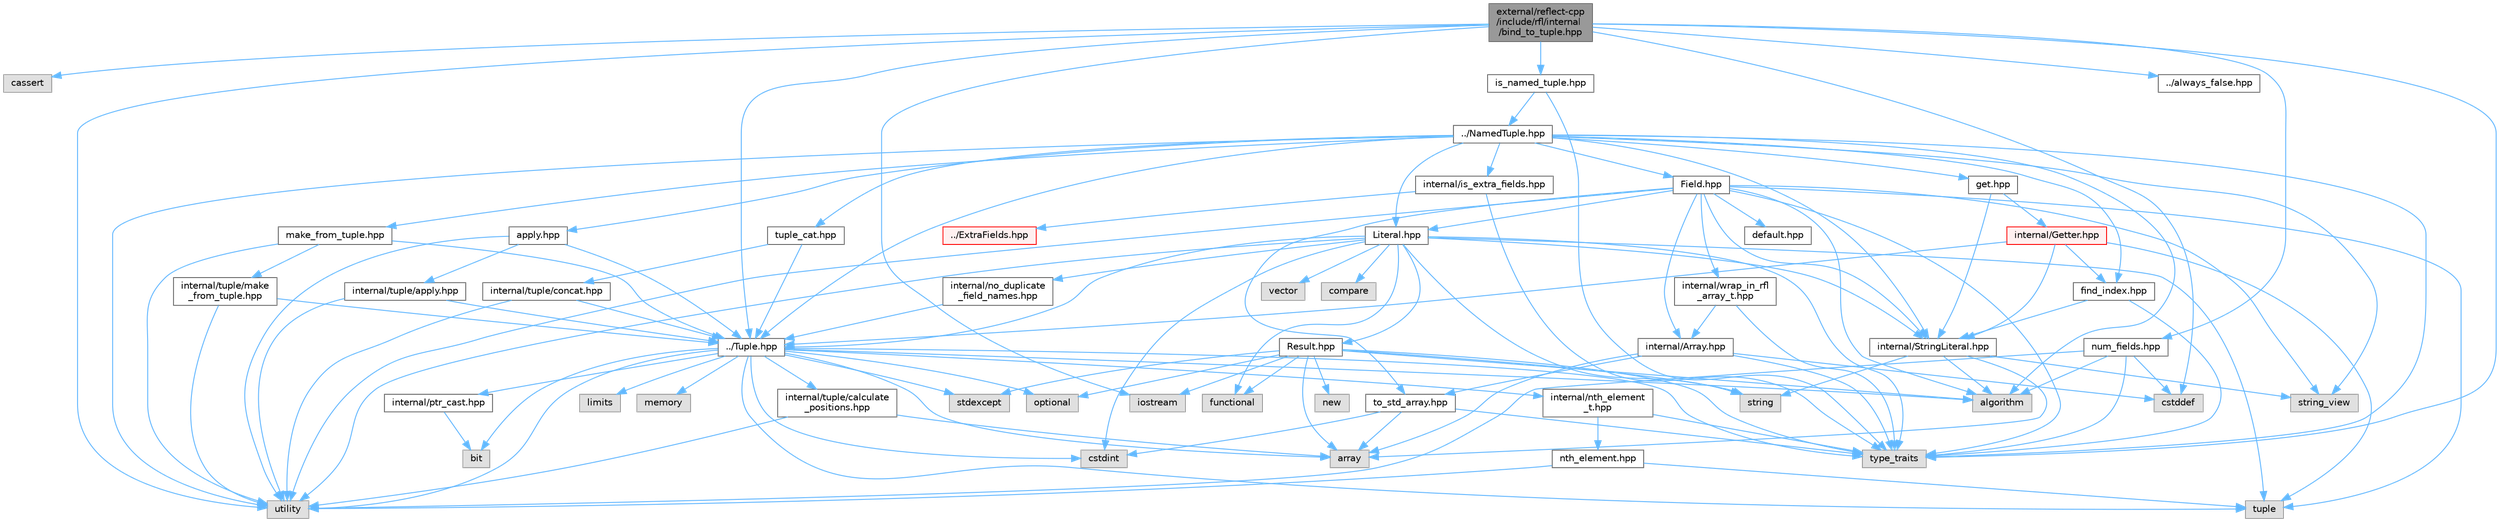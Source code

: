 digraph "external/reflect-cpp/include/rfl/internal/bind_to_tuple.hpp"
{
 // LATEX_PDF_SIZE
  bgcolor="transparent";
  edge [fontname=Helvetica,fontsize=10,labelfontname=Helvetica,labelfontsize=10];
  node [fontname=Helvetica,fontsize=10,shape=box,height=0.2,width=0.4];
  Node1 [id="Node000001",label="external/reflect-cpp\l/include/rfl/internal\l/bind_to_tuple.hpp",height=0.2,width=0.4,color="gray40", fillcolor="grey60", style="filled", fontcolor="black",tooltip=" "];
  Node1 -> Node2 [id="edge1_Node000001_Node000002",color="steelblue1",style="solid",tooltip=" "];
  Node2 [id="Node000002",label="cassert",height=0.2,width=0.4,color="grey60", fillcolor="#E0E0E0", style="filled",tooltip=" "];
  Node1 -> Node3 [id="edge2_Node000001_Node000003",color="steelblue1",style="solid",tooltip=" "];
  Node3 [id="Node000003",label="cstddef",height=0.2,width=0.4,color="grey60", fillcolor="#E0E0E0", style="filled",tooltip=" "];
  Node1 -> Node4 [id="edge3_Node000001_Node000004",color="steelblue1",style="solid",tooltip=" "];
  Node4 [id="Node000004",label="iostream",height=0.2,width=0.4,color="grey60", fillcolor="#E0E0E0", style="filled",tooltip=" "];
  Node1 -> Node5 [id="edge4_Node000001_Node000005",color="steelblue1",style="solid",tooltip=" "];
  Node5 [id="Node000005",label="type_traits",height=0.2,width=0.4,color="grey60", fillcolor="#E0E0E0", style="filled",tooltip=" "];
  Node1 -> Node6 [id="edge5_Node000001_Node000006",color="steelblue1",style="solid",tooltip=" "];
  Node6 [id="Node000006",label="utility",height=0.2,width=0.4,color="grey60", fillcolor="#E0E0E0", style="filled",tooltip=" "];
  Node1 -> Node7 [id="edge6_Node000001_Node000007",color="steelblue1",style="solid",tooltip=" "];
  Node7 [id="Node000007",label="../Tuple.hpp",height=0.2,width=0.4,color="grey40", fillcolor="white", style="filled",URL="$_tuple_8hpp.html",tooltip=" "];
  Node7 -> Node8 [id="edge7_Node000007_Node000008",color="steelblue1",style="solid",tooltip=" "];
  Node8 [id="Node000008",label="algorithm",height=0.2,width=0.4,color="grey60", fillcolor="#E0E0E0", style="filled",tooltip=" "];
  Node7 -> Node9 [id="edge8_Node000007_Node000009",color="steelblue1",style="solid",tooltip=" "];
  Node9 [id="Node000009",label="array",height=0.2,width=0.4,color="grey60", fillcolor="#E0E0E0", style="filled",tooltip=" "];
  Node7 -> Node10 [id="edge9_Node000007_Node000010",color="steelblue1",style="solid",tooltip=" "];
  Node10 [id="Node000010",label="bit",height=0.2,width=0.4,color="grey60", fillcolor="#E0E0E0", style="filled",tooltip=" "];
  Node7 -> Node11 [id="edge10_Node000007_Node000011",color="steelblue1",style="solid",tooltip=" "];
  Node11 [id="Node000011",label="cstdint",height=0.2,width=0.4,color="grey60", fillcolor="#E0E0E0", style="filled",tooltip=" "];
  Node7 -> Node12 [id="edge11_Node000007_Node000012",color="steelblue1",style="solid",tooltip=" "];
  Node12 [id="Node000012",label="limits",height=0.2,width=0.4,color="grey60", fillcolor="#E0E0E0", style="filled",tooltip=" "];
  Node7 -> Node13 [id="edge12_Node000007_Node000013",color="steelblue1",style="solid",tooltip=" "];
  Node13 [id="Node000013",label="memory",height=0.2,width=0.4,color="grey60", fillcolor="#E0E0E0", style="filled",tooltip=" "];
  Node7 -> Node14 [id="edge13_Node000007_Node000014",color="steelblue1",style="solid",tooltip=" "];
  Node14 [id="Node000014",label="optional",height=0.2,width=0.4,color="grey60", fillcolor="#E0E0E0", style="filled",tooltip=" "];
  Node7 -> Node15 [id="edge14_Node000007_Node000015",color="steelblue1",style="solid",tooltip=" "];
  Node15 [id="Node000015",label="stdexcept",height=0.2,width=0.4,color="grey60", fillcolor="#E0E0E0", style="filled",tooltip=" "];
  Node7 -> Node16 [id="edge15_Node000007_Node000016",color="steelblue1",style="solid",tooltip=" "];
  Node16 [id="Node000016",label="tuple",height=0.2,width=0.4,color="grey60", fillcolor="#E0E0E0", style="filled",tooltip=" "];
  Node7 -> Node5 [id="edge16_Node000007_Node000005",color="steelblue1",style="solid",tooltip=" "];
  Node7 -> Node6 [id="edge17_Node000007_Node000006",color="steelblue1",style="solid",tooltip=" "];
  Node7 -> Node17 [id="edge18_Node000007_Node000017",color="steelblue1",style="solid",tooltip=" "];
  Node17 [id="Node000017",label="internal/nth_element\l_t.hpp",height=0.2,width=0.4,color="grey40", fillcolor="white", style="filled",URL="$nth__element__t_8hpp.html",tooltip=" "];
  Node17 -> Node5 [id="edge19_Node000017_Node000005",color="steelblue1",style="solid",tooltip=" "];
  Node17 -> Node18 [id="edge20_Node000017_Node000018",color="steelblue1",style="solid",tooltip=" "];
  Node18 [id="Node000018",label="nth_element.hpp",height=0.2,width=0.4,color="grey40", fillcolor="white", style="filled",URL="$nth__element_8hpp.html",tooltip=" "];
  Node18 -> Node16 [id="edge21_Node000018_Node000016",color="steelblue1",style="solid",tooltip=" "];
  Node18 -> Node6 [id="edge22_Node000018_Node000006",color="steelblue1",style="solid",tooltip=" "];
  Node7 -> Node19 [id="edge23_Node000007_Node000019",color="steelblue1",style="solid",tooltip=" "];
  Node19 [id="Node000019",label="internal/ptr_cast.hpp",height=0.2,width=0.4,color="grey40", fillcolor="white", style="filled",URL="$ptr__cast_8hpp.html",tooltip=" "];
  Node19 -> Node10 [id="edge24_Node000019_Node000010",color="steelblue1",style="solid",tooltip=" "];
  Node7 -> Node20 [id="edge25_Node000007_Node000020",color="steelblue1",style="solid",tooltip=" "];
  Node20 [id="Node000020",label="internal/tuple/calculate\l_positions.hpp",height=0.2,width=0.4,color="grey40", fillcolor="white", style="filled",URL="$calculate__positions_8hpp.html",tooltip=" "];
  Node20 -> Node9 [id="edge26_Node000020_Node000009",color="steelblue1",style="solid",tooltip=" "];
  Node20 -> Node6 [id="edge27_Node000020_Node000006",color="steelblue1",style="solid",tooltip=" "];
  Node1 -> Node21 [id="edge28_Node000001_Node000021",color="steelblue1",style="solid",tooltip=" "];
  Node21 [id="Node000021",label="../always_false.hpp",height=0.2,width=0.4,color="grey40", fillcolor="white", style="filled",URL="$always__false_8hpp.html",tooltip=" "];
  Node1 -> Node22 [id="edge29_Node000001_Node000022",color="steelblue1",style="solid",tooltip=" "];
  Node22 [id="Node000022",label="is_named_tuple.hpp",height=0.2,width=0.4,color="grey40", fillcolor="white", style="filled",URL="$is__named__tuple_8hpp.html",tooltip=" "];
  Node22 -> Node5 [id="edge30_Node000022_Node000005",color="steelblue1",style="solid",tooltip=" "];
  Node22 -> Node23 [id="edge31_Node000022_Node000023",color="steelblue1",style="solid",tooltip=" "];
  Node23 [id="Node000023",label="../NamedTuple.hpp",height=0.2,width=0.4,color="grey40", fillcolor="white", style="filled",URL="$_named_tuple_8hpp.html",tooltip=" "];
  Node23 -> Node8 [id="edge32_Node000023_Node000008",color="steelblue1",style="solid",tooltip=" "];
  Node23 -> Node24 [id="edge33_Node000023_Node000024",color="steelblue1",style="solid",tooltip=" "];
  Node24 [id="Node000024",label="string_view",height=0.2,width=0.4,color="grey60", fillcolor="#E0E0E0", style="filled",tooltip=" "];
  Node23 -> Node5 [id="edge34_Node000023_Node000005",color="steelblue1",style="solid",tooltip=" "];
  Node23 -> Node6 [id="edge35_Node000023_Node000006",color="steelblue1",style="solid",tooltip=" "];
  Node23 -> Node25 [id="edge36_Node000023_Node000025",color="steelblue1",style="solid",tooltip=" "];
  Node25 [id="Node000025",label="Field.hpp",height=0.2,width=0.4,color="grey40", fillcolor="white", style="filled",URL="$_field_8hpp.html",tooltip=" "];
  Node25 -> Node8 [id="edge37_Node000025_Node000008",color="steelblue1",style="solid",tooltip=" "];
  Node25 -> Node24 [id="edge38_Node000025_Node000024",color="steelblue1",style="solid",tooltip=" "];
  Node25 -> Node16 [id="edge39_Node000025_Node000016",color="steelblue1",style="solid",tooltip=" "];
  Node25 -> Node5 [id="edge40_Node000025_Node000005",color="steelblue1",style="solid",tooltip=" "];
  Node25 -> Node6 [id="edge41_Node000025_Node000006",color="steelblue1",style="solid",tooltip=" "];
  Node25 -> Node26 [id="edge42_Node000025_Node000026",color="steelblue1",style="solid",tooltip=" "];
  Node26 [id="Node000026",label="Literal.hpp",height=0.2,width=0.4,color="grey40", fillcolor="white", style="filled",URL="$_literal_8hpp.html",tooltip=" "];
  Node26 -> Node27 [id="edge43_Node000026_Node000027",color="steelblue1",style="solid",tooltip=" "];
  Node27 [id="Node000027",label="compare",height=0.2,width=0.4,color="grey60", fillcolor="#E0E0E0", style="filled",tooltip=" "];
  Node26 -> Node11 [id="edge44_Node000026_Node000011",color="steelblue1",style="solid",tooltip=" "];
  Node26 -> Node28 [id="edge45_Node000026_Node000028",color="steelblue1",style="solid",tooltip=" "];
  Node28 [id="Node000028",label="functional",height=0.2,width=0.4,color="grey60", fillcolor="#E0E0E0", style="filled",tooltip=" "];
  Node26 -> Node29 [id="edge46_Node000026_Node000029",color="steelblue1",style="solid",tooltip=" "];
  Node29 [id="Node000029",label="string",height=0.2,width=0.4,color="grey60", fillcolor="#E0E0E0", style="filled",tooltip=" "];
  Node26 -> Node16 [id="edge47_Node000026_Node000016",color="steelblue1",style="solid",tooltip=" "];
  Node26 -> Node5 [id="edge48_Node000026_Node000005",color="steelblue1",style="solid",tooltip=" "];
  Node26 -> Node6 [id="edge49_Node000026_Node000006",color="steelblue1",style="solid",tooltip=" "];
  Node26 -> Node30 [id="edge50_Node000026_Node000030",color="steelblue1",style="solid",tooltip=" "];
  Node30 [id="Node000030",label="vector",height=0.2,width=0.4,color="grey60", fillcolor="#E0E0E0", style="filled",tooltip=" "];
  Node26 -> Node31 [id="edge51_Node000026_Node000031",color="steelblue1",style="solid",tooltip=" "];
  Node31 [id="Node000031",label="Result.hpp",height=0.2,width=0.4,color="grey40", fillcolor="white", style="filled",URL="$_result_8hpp.html",tooltip=" "];
  Node31 -> Node8 [id="edge52_Node000031_Node000008",color="steelblue1",style="solid",tooltip=" "];
  Node31 -> Node9 [id="edge53_Node000031_Node000009",color="steelblue1",style="solid",tooltip=" "];
  Node31 -> Node28 [id="edge54_Node000031_Node000028",color="steelblue1",style="solid",tooltip=" "];
  Node31 -> Node4 [id="edge55_Node000031_Node000004",color="steelblue1",style="solid",tooltip=" "];
  Node31 -> Node32 [id="edge56_Node000031_Node000032",color="steelblue1",style="solid",tooltip=" "];
  Node32 [id="Node000032",label="new",height=0.2,width=0.4,color="grey60", fillcolor="#E0E0E0", style="filled",tooltip=" "];
  Node31 -> Node14 [id="edge57_Node000031_Node000014",color="steelblue1",style="solid",tooltip=" "];
  Node31 -> Node15 [id="edge58_Node000031_Node000015",color="steelblue1",style="solid",tooltip=" "];
  Node31 -> Node29 [id="edge59_Node000031_Node000029",color="steelblue1",style="solid",tooltip=" "];
  Node31 -> Node5 [id="edge60_Node000031_Node000005",color="steelblue1",style="solid",tooltip=" "];
  Node26 -> Node7 [id="edge61_Node000026_Node000007",color="steelblue1",style="solid",tooltip=" "];
  Node26 -> Node33 [id="edge62_Node000026_Node000033",color="steelblue1",style="solid",tooltip=" "];
  Node33 [id="Node000033",label="internal/StringLiteral.hpp",height=0.2,width=0.4,color="grey40", fillcolor="white", style="filled",URL="$_string_literal_8hpp.html",tooltip=" "];
  Node33 -> Node8 [id="edge63_Node000033_Node000008",color="steelblue1",style="solid",tooltip=" "];
  Node33 -> Node9 [id="edge64_Node000033_Node000009",color="steelblue1",style="solid",tooltip=" "];
  Node33 -> Node29 [id="edge65_Node000033_Node000029",color="steelblue1",style="solid",tooltip=" "];
  Node33 -> Node24 [id="edge66_Node000033_Node000024",color="steelblue1",style="solid",tooltip=" "];
  Node26 -> Node34 [id="edge67_Node000026_Node000034",color="steelblue1",style="solid",tooltip=" "];
  Node34 [id="Node000034",label="internal/no_duplicate\l_field_names.hpp",height=0.2,width=0.4,color="grey40", fillcolor="white", style="filled",URL="$no__duplicate__field__names_8hpp.html",tooltip=" "];
  Node34 -> Node7 [id="edge68_Node000034_Node000007",color="steelblue1",style="solid",tooltip=" "];
  Node25 -> Node35 [id="edge69_Node000025_Node000035",color="steelblue1",style="solid",tooltip=" "];
  Node35 [id="Node000035",label="default.hpp",height=0.2,width=0.4,color="grey40", fillcolor="white", style="filled",URL="$default_8hpp.html",tooltip=" "];
  Node25 -> Node36 [id="edge70_Node000025_Node000036",color="steelblue1",style="solid",tooltip=" "];
  Node36 [id="Node000036",label="internal/Array.hpp",height=0.2,width=0.4,color="grey40", fillcolor="white", style="filled",URL="$_array_8hpp.html",tooltip=" "];
  Node36 -> Node9 [id="edge71_Node000036_Node000009",color="steelblue1",style="solid",tooltip=" "];
  Node36 -> Node3 [id="edge72_Node000036_Node000003",color="steelblue1",style="solid",tooltip=" "];
  Node36 -> Node5 [id="edge73_Node000036_Node000005",color="steelblue1",style="solid",tooltip=" "];
  Node36 -> Node37 [id="edge74_Node000036_Node000037",color="steelblue1",style="solid",tooltip=" "];
  Node37 [id="Node000037",label="to_std_array.hpp",height=0.2,width=0.4,color="grey40", fillcolor="white", style="filled",URL="$to__std__array_8hpp.html",tooltip=" "];
  Node37 -> Node9 [id="edge75_Node000037_Node000009",color="steelblue1",style="solid",tooltip=" "];
  Node37 -> Node11 [id="edge76_Node000037_Node000011",color="steelblue1",style="solid",tooltip=" "];
  Node37 -> Node5 [id="edge77_Node000037_Node000005",color="steelblue1",style="solid",tooltip=" "];
  Node25 -> Node33 [id="edge78_Node000025_Node000033",color="steelblue1",style="solid",tooltip=" "];
  Node25 -> Node37 [id="edge79_Node000025_Node000037",color="steelblue1",style="solid",tooltip=" "];
  Node25 -> Node38 [id="edge80_Node000025_Node000038",color="steelblue1",style="solid",tooltip=" "];
  Node38 [id="Node000038",label="internal/wrap_in_rfl\l_array_t.hpp",height=0.2,width=0.4,color="grey40", fillcolor="white", style="filled",URL="$wrap__in__rfl__array__t_8hpp.html",tooltip=" "];
  Node38 -> Node5 [id="edge81_Node000038_Node000005",color="steelblue1",style="solid",tooltip=" "];
  Node38 -> Node36 [id="edge82_Node000038_Node000036",color="steelblue1",style="solid",tooltip=" "];
  Node23 -> Node26 [id="edge83_Node000023_Node000026",color="steelblue1",style="solid",tooltip=" "];
  Node23 -> Node7 [id="edge84_Node000023_Node000007",color="steelblue1",style="solid",tooltip=" "];
  Node23 -> Node39 [id="edge85_Node000023_Node000039",color="steelblue1",style="solid",tooltip=" "];
  Node39 [id="Node000039",label="apply.hpp",height=0.2,width=0.4,color="grey40", fillcolor="white", style="filled",URL="$apply_8hpp.html",tooltip=" "];
  Node39 -> Node6 [id="edge86_Node000039_Node000006",color="steelblue1",style="solid",tooltip=" "];
  Node39 -> Node7 [id="edge87_Node000039_Node000007",color="steelblue1",style="solid",tooltip=" "];
  Node39 -> Node40 [id="edge88_Node000039_Node000040",color="steelblue1",style="solid",tooltip=" "];
  Node40 [id="Node000040",label="internal/tuple/apply.hpp",height=0.2,width=0.4,color="grey40", fillcolor="white", style="filled",URL="$internal_2tuple_2apply_8hpp.html",tooltip=" "];
  Node40 -> Node6 [id="edge89_Node000040_Node000006",color="steelblue1",style="solid",tooltip=" "];
  Node40 -> Node7 [id="edge90_Node000040_Node000007",color="steelblue1",style="solid",tooltip=" "];
  Node23 -> Node41 [id="edge91_Node000023_Node000041",color="steelblue1",style="solid",tooltip=" "];
  Node41 [id="Node000041",label="get.hpp",height=0.2,width=0.4,color="grey40", fillcolor="white", style="filled",URL="$get_8hpp.html",tooltip=" "];
  Node41 -> Node42 [id="edge92_Node000041_Node000042",color="steelblue1",style="solid",tooltip=" "];
  Node42 [id="Node000042",label="internal/Getter.hpp",height=0.2,width=0.4,color="red", fillcolor="#FFF0F0", style="filled",URL="$_getter_8hpp.html",tooltip=" "];
  Node42 -> Node16 [id="edge93_Node000042_Node000016",color="steelblue1",style="solid",tooltip=" "];
  Node42 -> Node7 [id="edge94_Node000042_Node000007",color="steelblue1",style="solid",tooltip=" "];
  Node42 -> Node33 [id="edge95_Node000042_Node000033",color="steelblue1",style="solid",tooltip=" "];
  Node42 -> Node44 [id="edge96_Node000042_Node000044",color="steelblue1",style="solid",tooltip=" "];
  Node44 [id="Node000044",label="find_index.hpp",height=0.2,width=0.4,color="grey40", fillcolor="white", style="filled",URL="$find__index_8hpp.html",tooltip=" "];
  Node44 -> Node5 [id="edge97_Node000044_Node000005",color="steelblue1",style="solid",tooltip=" "];
  Node44 -> Node33 [id="edge98_Node000044_Node000033",color="steelblue1",style="solid",tooltip=" "];
  Node41 -> Node33 [id="edge99_Node000041_Node000033",color="steelblue1",style="solid",tooltip=" "];
  Node23 -> Node33 [id="edge100_Node000023_Node000033",color="steelblue1",style="solid",tooltip=" "];
  Node23 -> Node44 [id="edge101_Node000023_Node000044",color="steelblue1",style="solid",tooltip=" "];
  Node23 -> Node45 [id="edge102_Node000023_Node000045",color="steelblue1",style="solid",tooltip=" "];
  Node45 [id="Node000045",label="internal/is_extra_fields.hpp",height=0.2,width=0.4,color="grey40", fillcolor="white", style="filled",URL="$is__extra__fields_8hpp.html",tooltip=" "];
  Node45 -> Node5 [id="edge103_Node000045_Node000005",color="steelblue1",style="solid",tooltip=" "];
  Node45 -> Node46 [id="edge104_Node000045_Node000046",color="steelblue1",style="solid",tooltip=" "];
  Node46 [id="Node000046",label="../ExtraFields.hpp",height=0.2,width=0.4,color="red", fillcolor="#FFF0F0", style="filled",URL="$_extra_fields_8hpp.html",tooltip=" "];
  Node23 -> Node48 [id="edge105_Node000023_Node000048",color="steelblue1",style="solid",tooltip=" "];
  Node48 [id="Node000048",label="make_from_tuple.hpp",height=0.2,width=0.4,color="grey40", fillcolor="white", style="filled",URL="$make__from__tuple_8hpp.html",tooltip=" "];
  Node48 -> Node6 [id="edge106_Node000048_Node000006",color="steelblue1",style="solid",tooltip=" "];
  Node48 -> Node7 [id="edge107_Node000048_Node000007",color="steelblue1",style="solid",tooltip=" "];
  Node48 -> Node49 [id="edge108_Node000048_Node000049",color="steelblue1",style="solid",tooltip=" "];
  Node49 [id="Node000049",label="internal/tuple/make\l_from_tuple.hpp",height=0.2,width=0.4,color="grey40", fillcolor="white", style="filled",URL="$internal_2tuple_2make__from__tuple_8hpp.html",tooltip=" "];
  Node49 -> Node6 [id="edge109_Node000049_Node000006",color="steelblue1",style="solid",tooltip=" "];
  Node49 -> Node7 [id="edge110_Node000049_Node000007",color="steelblue1",style="solid",tooltip=" "];
  Node23 -> Node50 [id="edge111_Node000023_Node000050",color="steelblue1",style="solid",tooltip=" "];
  Node50 [id="Node000050",label="tuple_cat.hpp",height=0.2,width=0.4,color="grey40", fillcolor="white", style="filled",URL="$tuple__cat_8hpp.html",tooltip=" "];
  Node50 -> Node7 [id="edge112_Node000050_Node000007",color="steelblue1",style="solid",tooltip=" "];
  Node50 -> Node51 [id="edge113_Node000050_Node000051",color="steelblue1",style="solid",tooltip=" "];
  Node51 [id="Node000051",label="internal/tuple/concat.hpp",height=0.2,width=0.4,color="grey40", fillcolor="white", style="filled",URL="$concat_8hpp.html",tooltip=" "];
  Node51 -> Node6 [id="edge114_Node000051_Node000006",color="steelblue1",style="solid",tooltip=" "];
  Node51 -> Node7 [id="edge115_Node000051_Node000007",color="steelblue1",style="solid",tooltip=" "];
  Node1 -> Node52 [id="edge116_Node000001_Node000052",color="steelblue1",style="solid",tooltip=" "];
  Node52 [id="Node000052",label="num_fields.hpp",height=0.2,width=0.4,color="grey40", fillcolor="white", style="filled",URL="$num__fields_8hpp.html",tooltip=" "];
  Node52 -> Node8 [id="edge117_Node000052_Node000008",color="steelblue1",style="solid",tooltip=" "];
  Node52 -> Node3 [id="edge118_Node000052_Node000003",color="steelblue1",style="solid",tooltip=" "];
  Node52 -> Node5 [id="edge119_Node000052_Node000005",color="steelblue1",style="solid",tooltip=" "];
  Node52 -> Node6 [id="edge120_Node000052_Node000006",color="steelblue1",style="solid",tooltip=" "];
}
